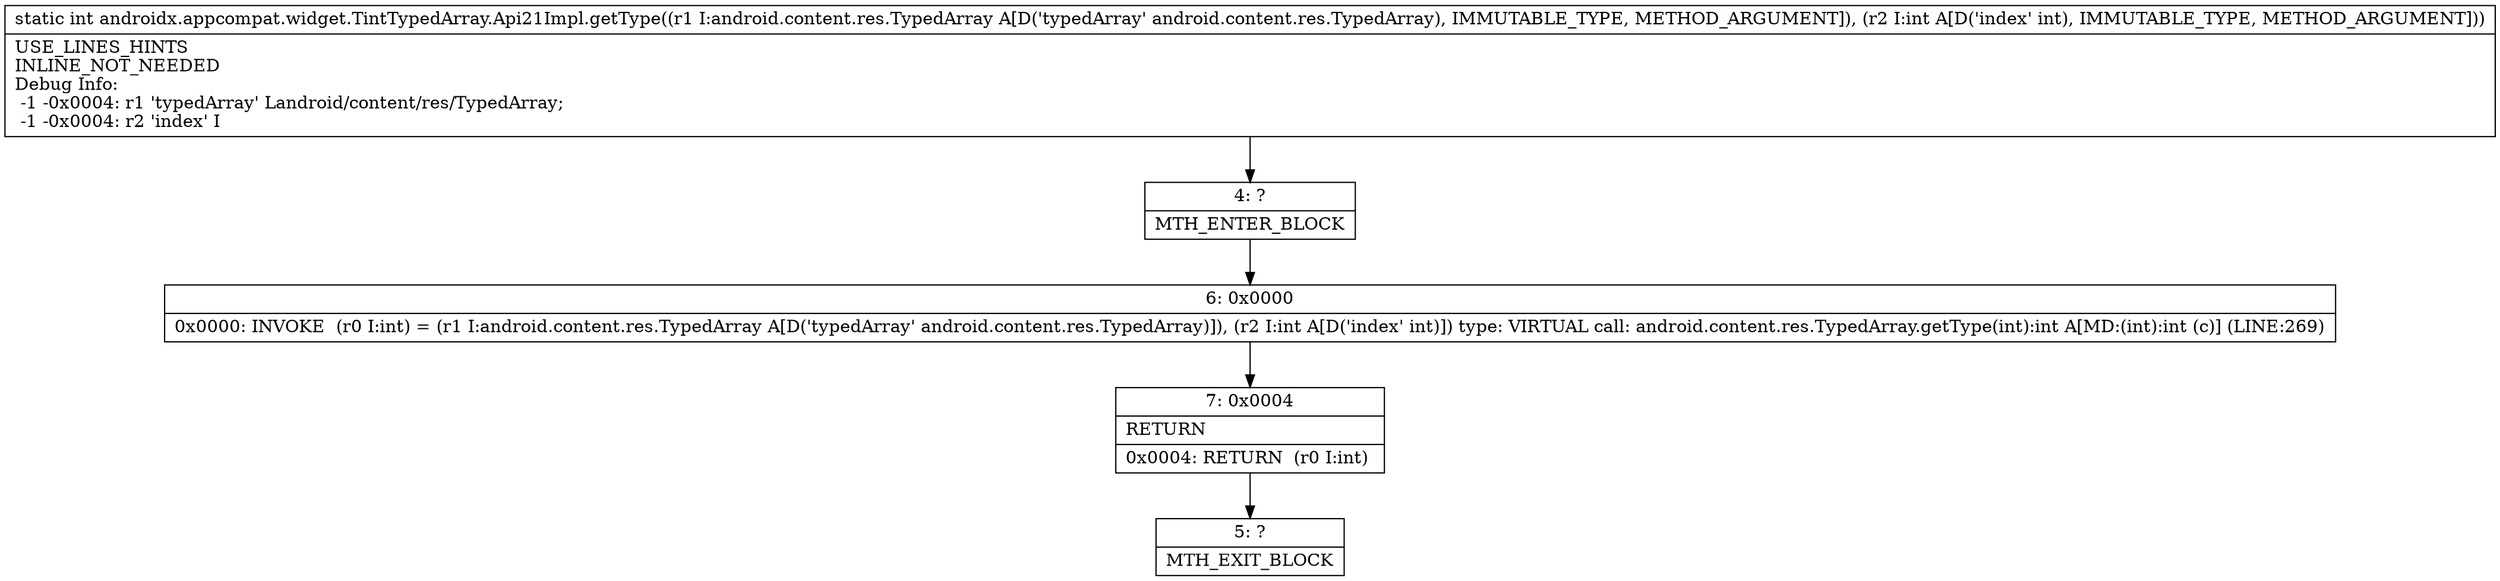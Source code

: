 digraph "CFG forandroidx.appcompat.widget.TintTypedArray.Api21Impl.getType(Landroid\/content\/res\/TypedArray;I)I" {
Node_4 [shape=record,label="{4\:\ ?|MTH_ENTER_BLOCK\l}"];
Node_6 [shape=record,label="{6\:\ 0x0000|0x0000: INVOKE  (r0 I:int) = (r1 I:android.content.res.TypedArray A[D('typedArray' android.content.res.TypedArray)]), (r2 I:int A[D('index' int)]) type: VIRTUAL call: android.content.res.TypedArray.getType(int):int A[MD:(int):int (c)] (LINE:269)\l}"];
Node_7 [shape=record,label="{7\:\ 0x0004|RETURN\l|0x0004: RETURN  (r0 I:int) \l}"];
Node_5 [shape=record,label="{5\:\ ?|MTH_EXIT_BLOCK\l}"];
MethodNode[shape=record,label="{static int androidx.appcompat.widget.TintTypedArray.Api21Impl.getType((r1 I:android.content.res.TypedArray A[D('typedArray' android.content.res.TypedArray), IMMUTABLE_TYPE, METHOD_ARGUMENT]), (r2 I:int A[D('index' int), IMMUTABLE_TYPE, METHOD_ARGUMENT]))  | USE_LINES_HINTS\lINLINE_NOT_NEEDED\lDebug Info:\l  \-1 \-0x0004: r1 'typedArray' Landroid\/content\/res\/TypedArray;\l  \-1 \-0x0004: r2 'index' I\l}"];
MethodNode -> Node_4;Node_4 -> Node_6;
Node_6 -> Node_7;
Node_7 -> Node_5;
}


